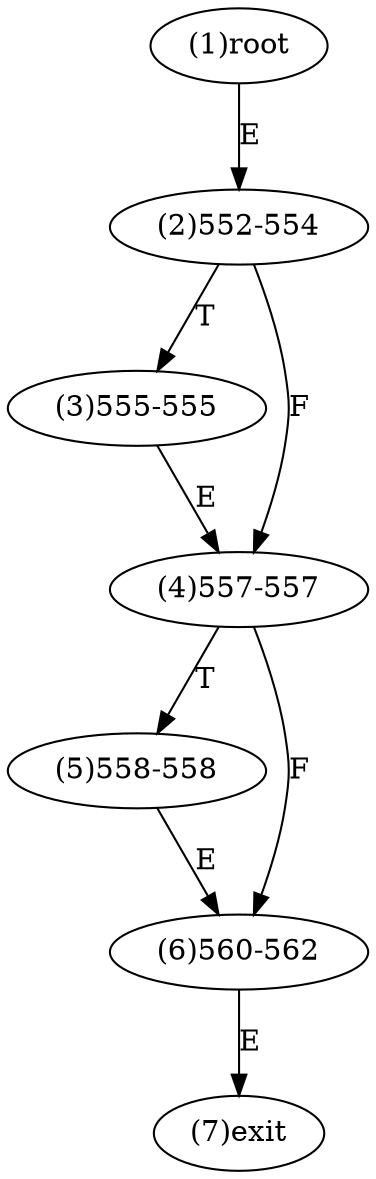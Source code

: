 digraph "" { 
1[ label="(1)root"];
2[ label="(2)552-554"];
3[ label="(3)555-555"];
4[ label="(4)557-557"];
5[ label="(5)558-558"];
6[ label="(6)560-562"];
7[ label="(7)exit"];
1->2[ label="E"];
2->4[ label="F"];
2->3[ label="T"];
3->4[ label="E"];
4->6[ label="F"];
4->5[ label="T"];
5->6[ label="E"];
6->7[ label="E"];
}